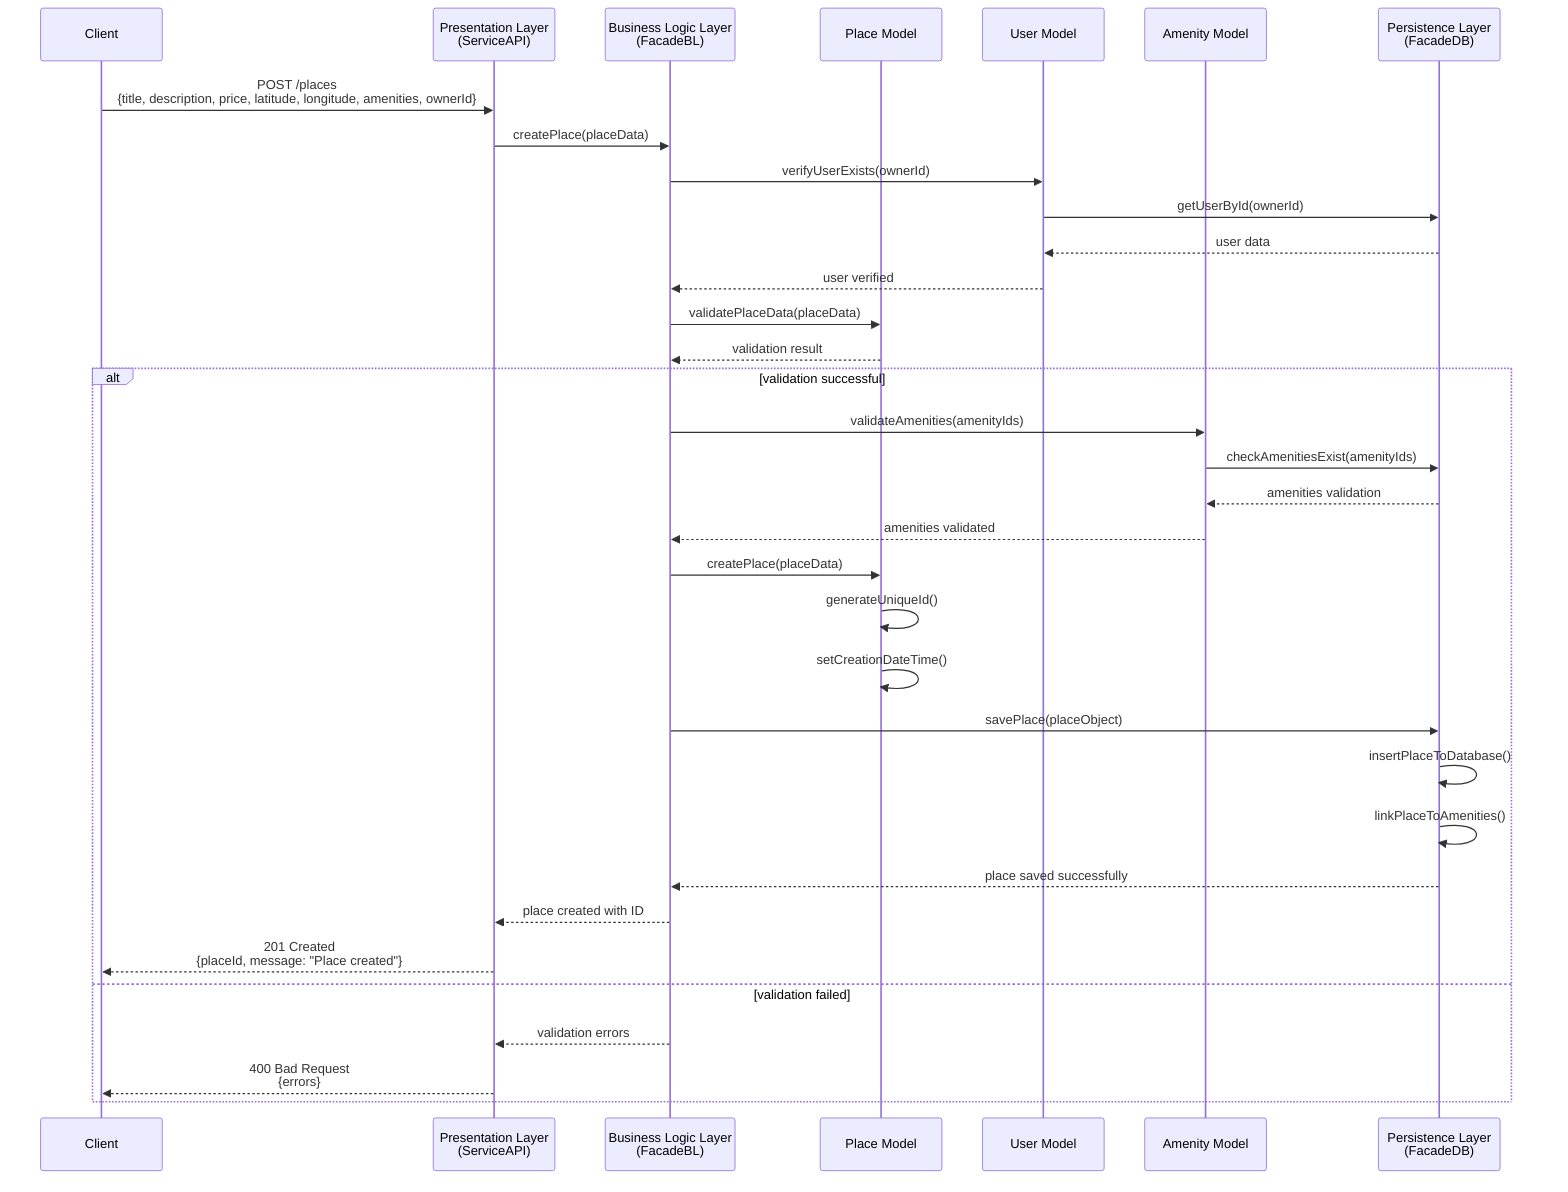 sequenceDiagram
    participant Client
    participant API as Presentation Layer<br/>(ServiceAPI)
    participant BL as Business Logic Layer<br/>(FacadeBL)
    participant PlaceModel as Place Model
    participant UserModel as User Model
    participant AmenityModel as Amenity Model
    participant DB as Persistence Layer<br/>(FacadeDB)

    Client->>API: POST /places<br/>{title, description, price, latitude, longitude, amenities, ownerId}
    API->>BL: createPlace(placeData)
    BL->>UserModel: verifyUserExists(ownerId)
    UserModel->>DB: getUserById(ownerId)
    DB-->>UserModel: user data
    UserModel-->>BL: user verified
    
    BL->>PlaceModel: validatePlaceData(placeData)
    PlaceModel-->>BL: validation result
    
    alt validation successful
        BL->>AmenityModel: validateAmenities(amenityIds)
        AmenityModel->>DB: checkAmenitiesExist(amenityIds)
        DB-->>AmenityModel: amenities validation
        AmenityModel-->>BL: amenities validated
        
        BL->>PlaceModel: createPlace(placeData)
        PlaceModel->>PlaceModel: generateUniqueId()
        PlaceModel->>PlaceModel: setCreationDateTime()
        BL->>DB: savePlace(placeObject)
        DB->>DB: insertPlaceToDatabase()
        DB->>DB: linkPlaceToAmenities()
        DB-->>BL: place saved successfully
        BL-->>API: place created with ID
        API-->>Client: 201 Created<br/>{placeId, message: "Place created"}
    else validation failed
        BL-->>API: validation errors
        API-->>Client: 400 Bad Request<br/>{errors}
    end